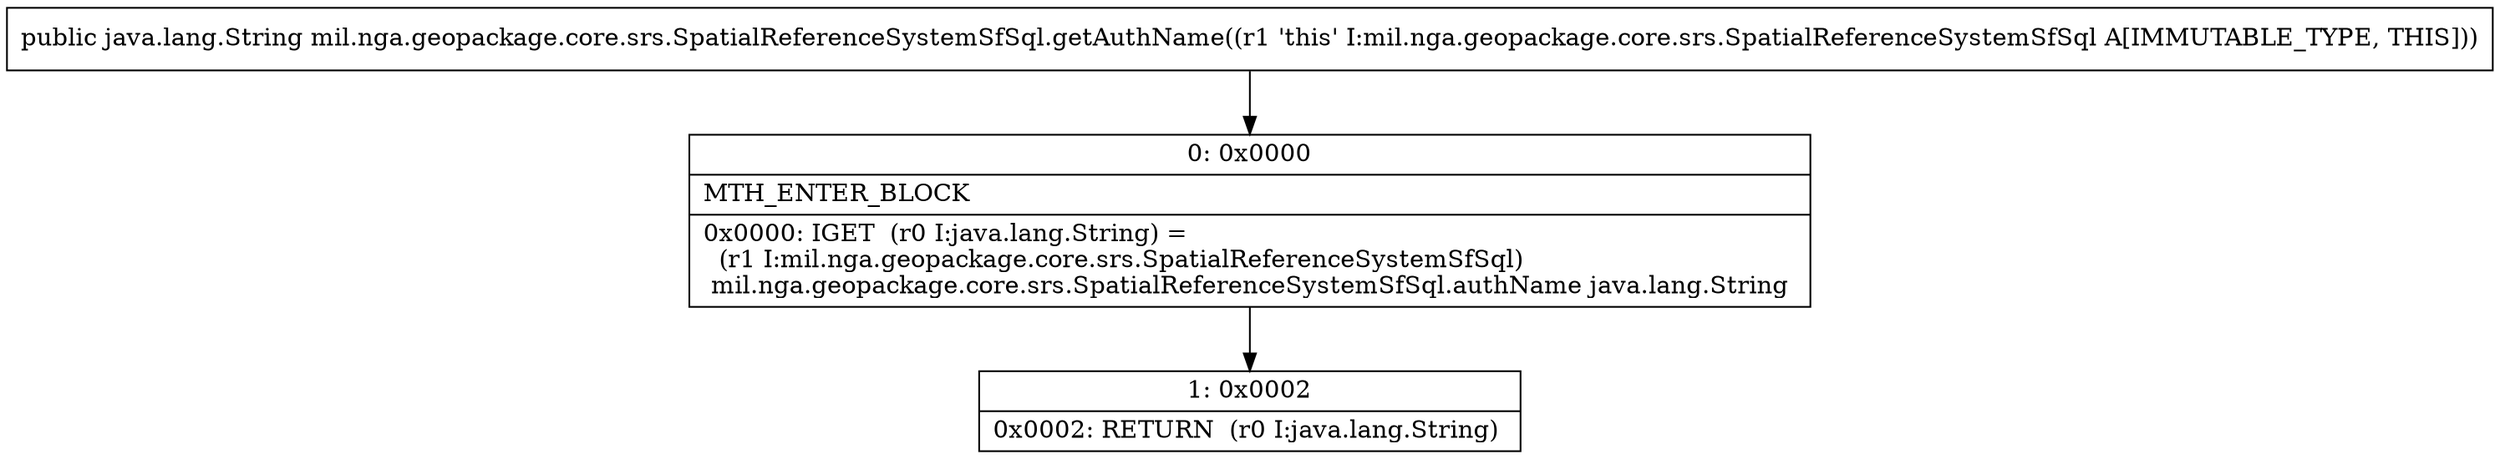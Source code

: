 digraph "CFG formil.nga.geopackage.core.srs.SpatialReferenceSystemSfSql.getAuthName()Ljava\/lang\/String;" {
Node_0 [shape=record,label="{0\:\ 0x0000|MTH_ENTER_BLOCK\l|0x0000: IGET  (r0 I:java.lang.String) = \l  (r1 I:mil.nga.geopackage.core.srs.SpatialReferenceSystemSfSql)\l mil.nga.geopackage.core.srs.SpatialReferenceSystemSfSql.authName java.lang.String \l}"];
Node_1 [shape=record,label="{1\:\ 0x0002|0x0002: RETURN  (r0 I:java.lang.String) \l}"];
MethodNode[shape=record,label="{public java.lang.String mil.nga.geopackage.core.srs.SpatialReferenceSystemSfSql.getAuthName((r1 'this' I:mil.nga.geopackage.core.srs.SpatialReferenceSystemSfSql A[IMMUTABLE_TYPE, THIS])) }"];
MethodNode -> Node_0;
Node_0 -> Node_1;
}

